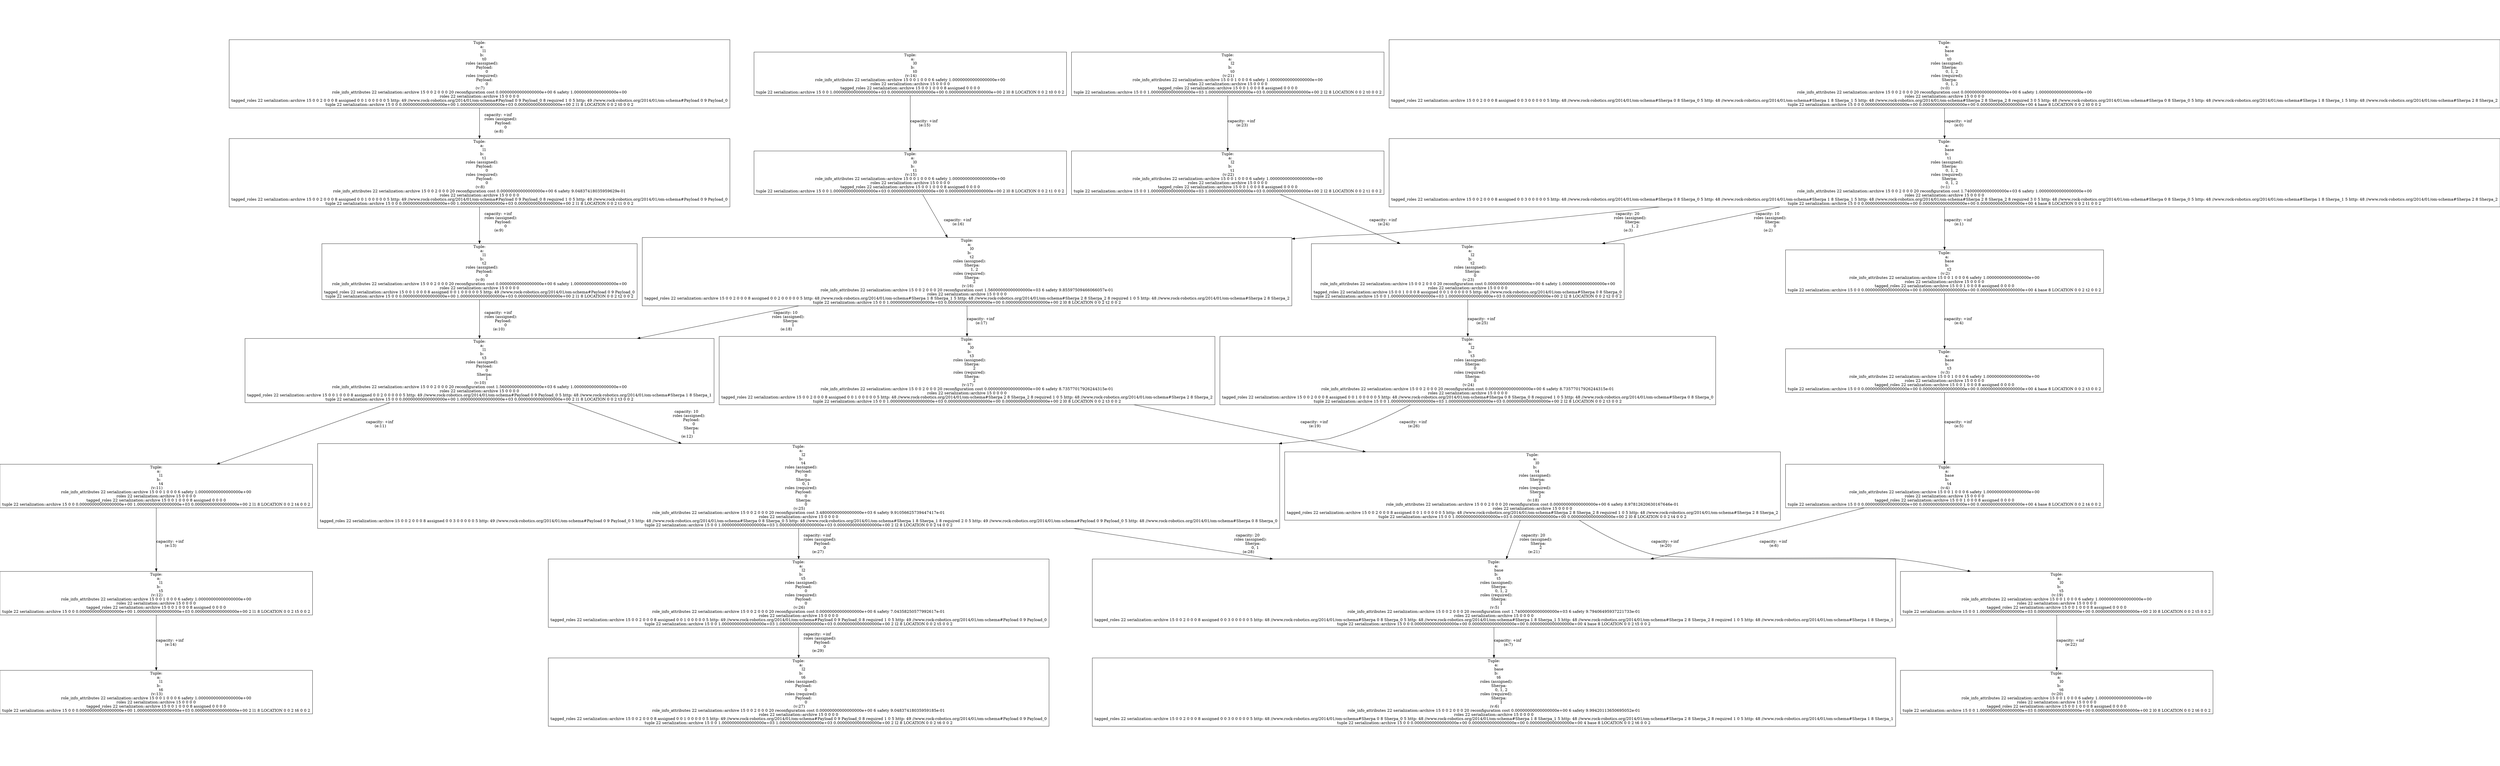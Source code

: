 digraph GraphvizGraph {
	graph [bb="0,0,7004,2492",
		concentrate=false,
		dpi="96,0",
		overlap=false,
		pad="0,2",
		root="Tuple:
    a:
        l2
    b:
        t6
    roles (assigned):
        Payload:
            0
    roles (required):
        Payload:
            \
0
 (v:27)
role_info_attributes 22 serialization::archive 15 0 0 2 0 0 0 20 reconfiguration cost 0.00000000000000000e+00 6 safety \
9.04837418035959185e-01
roles 22 serialization::archive 15 0 0 0 0
tagged_roles 22 serialization::archive 15 0 0 2 0 0 0 8 assigned \
0 0 1 0 0 0 0 0 5 http: 49 //www.rock-robotics.org/2014/01/om-schema#Payload 0 9 Payload_0 8 required 1 0 5 http: 49 //www.rock-robotics.org/\
2014/01/om-schema#Payload 0 9 Payload_0
tuple 22 serialization::archive 15 0 0 1.00000000000000000e+03 1.00000000000000000e+03 0.00000000000000000e+\
00 2 l2 8 LOCATION 0 0 2 t6 0 0 2",
		splines=true
	];
	node [fixedsize=false,
		label="\N",
		pin=false,
		pos="0,0",
		shape=box,
		width=0
	];
	edge [label=o];
	"Tuple:
    a:
        l2
    b:
        t6
    roles (assigned):
        Payload:
            0
    roles (required):
        Payload:
            \
0
 (v:27)
role_info_attributes 22 serialization::archive 15 0 0 2 0 0 0 20 reconfiguration cost 0.00000000000000000e+00 6 safety \
9.04837418035959185e-01
roles 22 serialization::archive 15 0 0 0 0
tagged_roles 22 serialization::archive 15 0 0 2 0 0 0 8 assigned \
0 0 1 0 0 0 0 0 5 http: 49 //www.rock-robotics.org/2014/01/om-schema#Payload 0 9 Payload_0 8 required 1 0 5 http: 49 //www.rock-robotics.org/\
2014/01/om-schema#Payload 0 9 Payload_0
tuple 22 serialization::archive 15 0 0 1.00000000000000000e+03 1.00000000000000000e+03 0.00000000000000000e+\
00 2 l2 8 LOCATION 0 0 2 t6 0 0 2"	 [height=3.4444,
		pos="2239,124",
		width=19.569];
	"Tuple:
    a:
        l2
    b:
        t5
    roles (assigned):
        Payload:
            0
    roles (required):
        Payload:
            \
0
 (v:26)
role_info_attributes 22 serialization::archive 15 0 0 2 0 0 0 20 reconfiguration cost 0.00000000000000000e+00 6 safety \
7.04358250577992617e-01
roles 22 serialization::archive 15 0 0 0 0
tagged_roles 22 serialization::archive 15 0 0 2 0 0 0 8 assigned \
0 0 1 0 0 0 0 0 5 http: 49 //www.rock-robotics.org/2014/01/om-schema#Payload 0 9 Payload_0 8 required 1 0 5 http: 49 //www.rock-robotics.org/\
2014/01/om-schema#Payload 0 9 Payload_0
tuple 22 serialization::archive 15 0 0 1.00000000000000000e+03 1.00000000000000000e+03 0.00000000000000000e+\
00 2 l2 8 LOCATION 0 0 2 t5 0 0 2"	 [height=3.4444,
		pos="2239,483",
		width=19.569];
	"Tuple:
    a:
        l2
    b:
        t5
    roles (assigned):
        Payload:
            0
    roles (required):
        Payload:
            \
0
 (v:26)
role_info_attributes 22 serialization::archive 15 0 0 2 0 0 0 20 reconfiguration cost 0.00000000000000000e+00 6 safety \
7.04358250577992617e-01
roles 22 serialization::archive 15 0 0 0 0
tagged_roles 22 serialization::archive 15 0 0 2 0 0 0 8 assigned \
0 0 1 0 0 0 0 0 5 http: 49 //www.rock-robotics.org/2014/01/om-schema#Payload 0 9 Payload_0 8 required 1 0 5 http: 49 //www.rock-robotics.org/\
2014/01/om-schema#Payload 0 9 Payload_0
tuple 22 serialization::archive 15 0 0 1.00000000000000000e+03 1.00000000000000000e+03 0.00000000000000000e+\
00 2 l2 8 LOCATION 0 0 2 t5 0 0 2" -> "Tuple:
    a:
        l2
    b:
        t6
    roles (assigned):
        Payload:
            0
    roles (required):
        Payload:
            \
0
 (v:27)
role_info_attributes 22 serialization::archive 15 0 0 2 0 0 0 20 reconfiguration cost 0.00000000000000000e+00 6 safety \
9.04837418035959185e-01
roles 22 serialization::archive 15 0 0 0 0
tagged_roles 22 serialization::archive 15 0 0 2 0 0 0 8 assigned \
0 0 1 0 0 0 0 0 5 http: 49 //www.rock-robotics.org/2014/01/om-schema#Payload 0 9 Payload_0 8 required 1 0 5 http: 49 //www.rock-robotics.org/\
2014/01/om-schema#Payload 0 9 Payload_0
tuple 22 serialization::archive 15 0 0 1.00000000000000000e+03 1.00000000000000000e+03 0.00000000000000000e+\
00 2 l2 8 LOCATION 0 0 2 t6 0 0 2" [key="capacity: +inf
    roles (assigned):
        Payload:
            0
 (e:29)",
	label="capacity: +inf
    roles (assigned):
        Payload:
            0
 (e:29)",
	lp="2291.5,303.5",
	pos="e,2239,248.06 2239,358.95 2239,326.44 2239,291.24 2239,258.23"];
"Tuple:
    a:
        l2
    b:
        t4
    roles (assigned):
        Payload:
            0
        Sherpa:
            0, 1
    \
roles (required):
        Payload:
            0
        Sherpa:
            0
 (v:25)
role_info_attributes 22 serialization::archive \
15 0 0 2 0 0 0 20 reconfiguration cost 3.48000000000000000e+03 6 safety 9.91056625739447417e-01
roles 22 serialization::archive \
15 0 0 0 0
tagged_roles 22 serialization::archive 15 0 0 2 0 0 0 8 assigned 0 0 3 0 0 0 0 0 5 http: 49 //www.rock-robotics.org/2014/\
01/om-schema#Payload 0 9 Payload_0 5 http: 48 //www.rock-robotics.org/2014/01/om-schema#Sherpa 0 8 Sherpa_0 5 http: 48 //www.rock-robotics.org/\
2014/01/om-schema#Sherpa 1 8 Sherpa_1 8 required 2 0 5 http: 49 //www.rock-robotics.org/2014/01/om-schema#Payload 0 9 Payload_0 \
5 http: 48 //www.rock-robotics.org/2014/01/om-schema#Sherpa 0 8 Sherpa_0
tuple 22 serialization::archive 15 0 0 1.00000000000000000e+\
03 1.00000000000000000e+03 0.00000000000000000e+00 2 l2 8 LOCATION 0 0 2 t4 0 0 2" [height=4.2778,
	pos="2239,872",
	width=37.472];
"Tuple:
    a:
        l2
    b:
        t4
    roles (assigned):
        Payload:
            0
        Sherpa:
            0, 1
    \
roles (required):
        Payload:
            0
        Sherpa:
            0
 (v:25)
role_info_attributes 22 serialization::archive \
15 0 0 2 0 0 0 20 reconfiguration cost 3.48000000000000000e+03 6 safety 9.91056625739447417e-01
roles 22 serialization::archive \
15 0 0 0 0
tagged_roles 22 serialization::archive 15 0 0 2 0 0 0 8 assigned 0 0 3 0 0 0 0 0 5 http: 49 //www.rock-robotics.org/2014/\
01/om-schema#Payload 0 9 Payload_0 5 http: 48 //www.rock-robotics.org/2014/01/om-schema#Sherpa 0 8 Sherpa_0 5 http: 48 //www.rock-robotics.org/\
2014/01/om-schema#Sherpa 1 8 Sherpa_1 8 required 2 0 5 http: 49 //www.rock-robotics.org/2014/01/om-schema#Payload 0 9 Payload_0 \
5 http: 48 //www.rock-robotics.org/2014/01/om-schema#Sherpa 0 8 Sherpa_0
tuple 22 serialization::archive 15 0 0 1.00000000000000000e+\
03 1.00000000000000000e+03 0.00000000000000000e+00 2 l2 8 LOCATION 0 0 2 t4 0 0 2" -> "Tuple:
    a:
        l2
    b:
        t5
    roles (assigned):
        Payload:
            0
    roles (required):
        Payload:
            \
0
 (v:26)
role_info_attributes 22 serialization::archive 15 0 0 2 0 0 0 20 reconfiguration cost 0.00000000000000000e+00 6 safety \
7.04358250577992617e-01
roles 22 serialization::archive 15 0 0 0 0
tagged_roles 22 serialization::archive 15 0 0 2 0 0 0 8 assigned \
0 0 1 0 0 0 0 0 5 http: 49 //www.rock-robotics.org/2014/01/om-schema#Payload 0 9 Payload_0 8 required 1 0 5 http: 49 //www.rock-robotics.org/\
2014/01/om-schema#Payload 0 9 Payload_0
tuple 22 serialization::archive 15 0 0 1.00000000000000000e+03 1.00000000000000000e+03 0.00000000000000000e+\
00 2 l2 8 LOCATION 0 0 2 t5 0 0 2" [key="capacity: +inf
    roles (assigned):
        Payload:
            0
 (e:27)",
label="capacity: +inf
    roles (assigned):
        Payload:
            0
 (e:27)",
lp="2291.5,662.5",
pos="e,2239,607.03 2239,717.98 2239,684.61 2239,649.57 2239,617.04"];
"Tuple:
    a:
        base
    b:
        t5
    roles (assigned):
        Sherpa:
            0, 1, 2
    roles (required):
        \
Sherpa:
            1
 (v:5)
role_info_attributes 22 serialization::archive 15 0 0 2 0 0 0 20 reconfiguration cost 1.74000000000000000e+\
03 6 safety 9.79406495937221733e-01
roles 22 serialization::archive 15 0 0 0 0
tagged_roles 22 serialization::archive 15 0 0 2 0 \
0 0 8 assigned 0 0 3 0 0 0 0 0 5 http: 48 //www.rock-robotics.org/2014/01/om-schema#Sherpa 0 8 Sherpa_0 5 http: 48 //www.rock-robotics.org/\
2014/01/om-schema#Sherpa 1 8 Sherpa_1 5 http: 48 //www.rock-robotics.org/2014/01/om-schema#Sherpa 2 8 Sherpa_2 8 required 1 0 5 \
http: 48 //www.rock-robotics.org/2014/01/om-schema#Sherpa 1 8 Sherpa_1
tuple 22 serialization::archive 15 0 0 0.00000000000000000e+\
00 0.00000000000000000e+00 0.00000000000000000e+00 4 base 8 LOCATION 0 0 2 t5 0 0 2" [height=3.4444,
pos="4191,483",
width=31.167];
"Tuple:
    a:
        l2
    b:
        t4
    roles (assigned):
        Payload:
            0
        Sherpa:
            0, 1
    \
roles (required):
        Payload:
            0
        Sherpa:
            0
 (v:25)
role_info_attributes 22 serialization::archive \
15 0 0 2 0 0 0 20 reconfiguration cost 3.48000000000000000e+03 6 safety 9.91056625739447417e-01
roles 22 serialization::archive \
15 0 0 0 0
tagged_roles 22 serialization::archive 15 0 0 2 0 0 0 8 assigned 0 0 3 0 0 0 0 0 5 http: 49 //www.rock-robotics.org/2014/\
01/om-schema#Payload 0 9 Payload_0 5 http: 48 //www.rock-robotics.org/2014/01/om-schema#Sherpa 0 8 Sherpa_0 5 http: 48 //www.rock-robotics.org/\
2014/01/om-schema#Sherpa 1 8 Sherpa_1 8 required 2 0 5 http: 49 //www.rock-robotics.org/2014/01/om-schema#Payload 0 9 Payload_0 \
5 http: 48 //www.rock-robotics.org/2014/01/om-schema#Sherpa 0 8 Sherpa_0
tuple 22 serialization::archive 15 0 0 1.00000000000000000e+\
03 1.00000000000000000e+03 0.00000000000000000e+00 2 l2 8 LOCATION 0 0 2 t4 0 0 2" -> "Tuple:
    a:
        base
    b:
        t5
    roles (assigned):
        Sherpa:
            0, 1, 2
    roles (required):
        \
Sherpa:
            1
 (v:5)
role_info_attributes 22 serialization::archive 15 0 0 2 0 0 0 20 reconfiguration cost 1.74000000000000000e+\
03 6 safety 9.79406495937221733e-01
roles 22 serialization::archive 15 0 0 0 0
tagged_roles 22 serialization::archive 15 0 0 2 0 \
0 0 8 assigned 0 0 3 0 0 0 0 0 5 http: 48 //www.rock-robotics.org/2014/01/om-schema#Sherpa 0 8 Sherpa_0 5 http: 48 //www.rock-robotics.org/\
2014/01/om-schema#Sherpa 1 8 Sherpa_1 5 http: 48 //www.rock-robotics.org/2014/01/om-schema#Sherpa 2 8 Sherpa_2 8 required 1 0 5 \
http: 48 //www.rock-robotics.org/2014/01/om-schema#Sherpa 1 8 Sherpa_1
tuple 22 serialization::archive 15 0 0 0.00000000000000000e+\
00 0.00000000000000000e+00 0.00000000000000000e+00 4 base 8 LOCATION 0 0 2 t5 0 0 2" [key="capacity: 20
    roles (assigned):
        Sherpa:
            0, 1
 (e:28)",
label="capacity: 20
    roles (assigned):
        Sherpa:
            0, 1
 (e:28)",
lp="3500.5,662.5",
pos="e,3568.6,607.03 3011.9,717.98 3193.2,681.84 3384.4,643.74 3558.8,609"];
"Tuple:
    a:
        l2
    b:
        t3
    roles (assigned):
        Sherpa:
            0
    roles (required):
        Sherpa:
            \
0
 (v:24)
role_info_attributes 22 serialization::archive 15 0 0 2 0 0 0 20 reconfiguration cost 0.00000000000000000e+00 6 safety \
8.73577017926244315e-01
roles 22 serialization::archive 15 0 0 0 0
tagged_roles 22 serialization::archive 15 0 0 2 0 0 0 8 assigned \
0 0 1 0 0 0 0 0 5 http: 48 //www.rock-robotics.org/2014/01/om-schema#Sherpa 0 8 Sherpa_0 8 required 1 0 5 http: 48 //www.rock-robotics.org/\
2014/01/om-schema#Sherpa 0 8 Sherpa_0
tuple 22 serialization::archive 15 0 0 1.00000000000000000e+03 1.00000000000000000e+03 0.00000000000000000e+\
00 2 l2 8 LOCATION 0 0 2 t3 0 0 2" [height=3.4444,
pos="4116,1291",
width=19.236];
"Tuple:
    a:
        l2
    b:
        t3
    roles (assigned):
        Sherpa:
            0
    roles (required):
        Sherpa:
            \
0
 (v:24)
role_info_attributes 22 serialization::archive 15 0 0 2 0 0 0 20 reconfiguration cost 0.00000000000000000e+00 6 safety \
8.73577017926244315e-01
roles 22 serialization::archive 15 0 0 0 0
tagged_roles 22 serialization::archive 15 0 0 2 0 0 0 8 assigned \
0 0 1 0 0 0 0 0 5 http: 48 //www.rock-robotics.org/2014/01/om-schema#Sherpa 0 8 Sherpa_0 8 required 1 0 5 http: 48 //www.rock-robotics.org/\
2014/01/om-schema#Sherpa 0 8 Sherpa_0
tuple 22 serialization::archive 15 0 0 1.00000000000000000e+03 1.00000000000000000e+03 0.00000000000000000e+\
00 2 l2 8 LOCATION 0 0 2 t3 0 0 2" -> "Tuple:
    a:
        l2
    b:
        t4
    roles (assigned):
        Payload:
            0
        Sherpa:
            0, 1
    \
roles (required):
        Payload:
            0
        Sherpa:
            0
 (v:25)
role_info_attributes 22 serialization::archive \
15 0 0 2 0 0 0 20 reconfiguration cost 3.48000000000000000e+03 6 safety 9.91056625739447417e-01
roles 22 serialization::archive \
15 0 0 0 0
tagged_roles 22 serialization::archive 15 0 0 2 0 0 0 8 assigned 0 0 3 0 0 0 0 0 5 http: 49 //www.rock-robotics.org/2014/\
01/om-schema#Payload 0 9 Payload_0 5 http: 48 //www.rock-robotics.org/2014/01/om-schema#Sherpa 0 8 Sherpa_0 5 http: 48 //www.rock-robotics.org/\
2014/01/om-schema#Sherpa 1 8 Sherpa_1 8 required 2 0 5 http: 49 //www.rock-robotics.org/2014/01/om-schema#Payload 0 9 Payload_0 \
5 http: 48 //www.rock-robotics.org/2014/01/om-schema#Sherpa 0 8 Sherpa_0
tuple 22 serialization::archive 15 0 0 1.00000000000000000e+\
03 1.00000000000000000e+03 0.00000000000000000e+00 2 l2 8 LOCATION 0 0 2 t4 0 0 2" [key="capacity: +inf
 (e:26)",
label="capacity: +inf
 (e:26)",
lp="3941,1096.5",
pos="e,3573.3,1026 3935.2,1166.9 3859.8,1120.9 3769.3,1073 3681,1044 3670.5,1040.5 3635.6,1034.8 3583.3,1027.4"];
"Tuple:
    a:
        l2
    b:
        t2
    roles (assigned):
        Sherpa:
            0
 (v:23)
role_info_attributes 22 serialization::\
archive 15 0 0 2 0 0 0 20 reconfiguration cost 0.00000000000000000e+00 6 safety 1.00000000000000000e+00
roles 22 serialization::\
archive 15 0 0 0 0
tagged_roles 22 serialization::archive 15 0 0 1 0 0 0 8 assigned 0 0 1 0 0 0 0 0 5 http: 48 //www.rock-robotics.org/\
2014/01/om-schema#Sherpa 0 8 Sherpa_0
tuple 22 serialization::archive 15 0 0 1.00000000000000000e+03 1.00000000000000000e+03 0.00000000000000000e+\
00 2 l2 8 LOCATION 0 0 2 t2 0 0 2" [height=2.8194,
pos="4116,1650",
width=12.153];
"Tuple:
    a:
        l2
    b:
        t2
    roles (assigned):
        Sherpa:
            0
 (v:23)
role_info_attributes 22 serialization::\
archive 15 0 0 2 0 0 0 20 reconfiguration cost 0.00000000000000000e+00 6 safety 1.00000000000000000e+00
roles 22 serialization::\
archive 15 0 0 0 0
tagged_roles 22 serialization::archive 15 0 0 1 0 0 0 8 assigned 0 0 1 0 0 0 0 0 5 http: 48 //www.rock-robotics.org/\
2014/01/om-schema#Sherpa 0 8 Sherpa_0
tuple 22 serialization::archive 15 0 0 1.00000000000000000e+03 1.00000000000000000e+03 0.00000000000000000e+\
00 2 l2 8 LOCATION 0 0 2 t2 0 0 2" -> "Tuple:
    a:
        l2
    b:
        t3
    roles (assigned):
        Sherpa:
            0
    roles (required):
        Sherpa:
            \
0
 (v:24)
role_info_attributes 22 serialization::archive 15 0 0 2 0 0 0 20 reconfiguration cost 0.00000000000000000e+00 6 safety \
8.73577017926244315e-01
roles 22 serialization::archive 15 0 0 0 0
tagged_roles 22 serialization::archive 15 0 0 2 0 0 0 8 assigned \
0 0 1 0 0 0 0 0 5 http: 48 //www.rock-robotics.org/2014/01/om-schema#Sherpa 0 8 Sherpa_0 8 required 1 0 5 http: 48 //www.rock-robotics.org/\
2014/01/om-schema#Sherpa 0 8 Sherpa_0
tuple 22 serialization::archive 15 0 0 1.00000000000000000e+03 1.00000000000000000e+03 0.00000000000000000e+\
00 2 l2 8 LOCATION 0 0 2 t3 0 0 2" [key="capacity: +inf
 (e:25)",
label="capacity: +inf
 (e:25)",
lp="4154,1470.5",
pos="e,4116,1415.2 4116,1548.1 4116,1510 4116,1466.1 4116,1425.4"];
"Tuple:
    a:
        l2
    b:
        t1
 (v:22)
role_info_attributes 22 serialization::archive 15 0 0 1 0 0 0 6 safety 1.00000000000000000e+\
00
roles 22 serialization::archive 15 0 0 0 0
tagged_roles 22 serialization::archive 15 0 0 1 0 0 0 8 assigned 0 0 0 0
tuple 22 \
serialization::archive 15 0 0 1.00000000000000000e+03 1.00000000000000000e+03 0.00000000000000000e+00 2 l2 8 LOCATION 0 0 2 t1 0 \
0 2" [height=2.1944,
pos="3446,2009",
width=12.111];
"Tuple:
    a:
        l2
    b:
        t1
 (v:22)
role_info_attributes 22 serialization::archive 15 0 0 1 0 0 0 6 safety 1.00000000000000000e+\
00
roles 22 serialization::archive 15 0 0 0 0
tagged_roles 22 serialization::archive 15 0 0 1 0 0 0 8 assigned 0 0 0 0
tuple 22 \
serialization::archive 15 0 0 1.00000000000000000e+03 1.00000000000000000e+03 0.00000000000000000e+00 2 l2 8 LOCATION 0 0 2 t1 0 \
0 2" -> "Tuple:
    a:
        l2
    b:
        t2
    roles (assigned):
        Sherpa:
            0
 (v:23)
role_info_attributes 22 serialization::\
archive 15 0 0 2 0 0 0 20 reconfiguration cost 0.00000000000000000e+00 6 safety 1.00000000000000000e+00
roles 22 serialization::\
archive 15 0 0 0 0
tagged_roles 22 serialization::archive 15 0 0 1 0 0 0 8 assigned 0 0 1 0 0 0 0 0 5 http: 48 //www.rock-robotics.org/\
2014/01/om-schema#Sherpa 0 8 Sherpa_0
tuple 22 serialization::archive 15 0 0 1.00000000000000000e+03 1.00000000000000000e+03 0.00000000000000000e+\
00 2 l2 8 LOCATION 0 0 2 t2 0 0 2" [key="capacity: +inf
 (e:24)",
label="capacity: +inf
 (e:24)",
lp="3880,1829.5",
pos="e,3926.5,1751.5 3593.4,1930 3688.6,1879 3813.6,1812 3917.5,1756.4"];
"Tuple:
    a:
        l2
    b:
        t0
 (v:21)
role_info_attributes 22 serialization::archive 15 0 0 1 0 0 0 6 safety 1.00000000000000000e+\
00
roles 22 serialization::archive 15 0 0 0 0
tagged_roles 22 serialization::archive 15 0 0 1 0 0 0 8 assigned 0 0 0 0
tuple 22 \
serialization::archive 15 0 0 1.00000000000000000e+03 1.00000000000000000e+03 0.00000000000000000e+00 2 l2 8 LOCATION 0 0 2 t0 0 \
0 2" [height=2.1944,
pos="3446,2368",
width=12.111];
"Tuple:
    a:
        l2
    b:
        t0
 (v:21)
role_info_attributes 22 serialization::archive 15 0 0 1 0 0 0 6 safety 1.00000000000000000e+\
00
roles 22 serialization::archive 15 0 0 0 0
tagged_roles 22 serialization::archive 15 0 0 1 0 0 0 8 assigned 0 0 0 0
tuple 22 \
serialization::archive 15 0 0 1.00000000000000000e+03 1.00000000000000000e+03 0.00000000000000000e+00 2 l2 8 LOCATION 0 0 2 t0 0 \
0 2" -> "Tuple:
    a:
        l2
    b:
        t1
 (v:22)
role_info_attributes 22 serialization::archive 15 0 0 1 0 0 0 6 safety 1.00000000000000000e+\
00
roles 22 serialization::archive 15 0 0 0 0
tagged_roles 22 serialization::archive 15 0 0 1 0 0 0 8 assigned 0 0 0 0
tuple 22 \
serialization::archive 15 0 0 1.00000000000000000e+03 1.00000000000000000e+03 0.00000000000000000e+00 2 l2 8 LOCATION 0 0 2 t1 0 \
0 2" [key="capacity: +inf
 (e:23)",
label="capacity: +inf
 (e:23)",
lp="3484,2188.5",
pos="e,3446,2088 3446,2288.8 3446,2232.5 3446,2156.8 3446,2098.4"];
"Tuple:
    a:
        l0
    b:
        t6
 (v:20)
role_info_attributes 22 serialization::archive 15 0 0 1 0 0 0 6 safety 1.00000000000000000e+\
00
roles 22 serialization::archive 15 0 0 0 0
tagged_roles 22 serialization::archive 15 0 0 1 0 0 0 8 assigned 0 0 0 0
tuple 22 \
serialization::archive 15 0 0 1.00000000000000000e+03 0.00000000000000000e+00 0.00000000000000000e+00 2 l0 8 LOCATION 0 0 2 t6 0 \
0 2" [height=2.1944,
pos="5767,124",
width=12.111];
"Tuple:
    a:
        l0
    b:
        t5
 (v:19)
role_info_attributes 22 serialization::archive 15 0 0 1 0 0 0 6 safety 1.00000000000000000e+\
00
roles 22 serialization::archive 15 0 0 0 0
tagged_roles 22 serialization::archive 15 0 0 1 0 0 0 8 assigned 0 0 0 0
tuple 22 \
serialization::archive 15 0 0 1.00000000000000000e+03 0.00000000000000000e+00 0.00000000000000000e+00 2 l0 8 LOCATION 0 0 2 t5 0 \
0 2" [height=2.1944,
pos="5767,483",
width=12.111];
"Tuple:
    a:
        l0
    b:
        t5
 (v:19)
role_info_attributes 22 serialization::archive 15 0 0 1 0 0 0 6 safety 1.00000000000000000e+\
00
roles 22 serialization::archive 15 0 0 0 0
tagged_roles 22 serialization::archive 15 0 0 1 0 0 0 8 assigned 0 0 0 0
tuple 22 \
serialization::archive 15 0 0 1.00000000000000000e+03 0.00000000000000000e+00 0.00000000000000000e+00 2 l0 8 LOCATION 0 0 2 t5 0 \
0 2" -> "Tuple:
    a:
        l0
    b:
        t6
 (v:20)
role_info_attributes 22 serialization::archive 15 0 0 1 0 0 0 6 safety 1.00000000000000000e+\
00
roles 22 serialization::archive 15 0 0 0 0
tagged_roles 22 serialization::archive 15 0 0 1 0 0 0 8 assigned 0 0 0 0
tuple 22 \
serialization::archive 15 0 0 1.00000000000000000e+03 0.00000000000000000e+00 0.00000000000000000e+00 2 l0 8 LOCATION 0 0 2 t6 0 \
0 2" [key="capacity: +inf
 (e:22)",
label="capacity: +inf
 (e:22)",
lp="5805,303.5",
pos="e,5767,203.03 5767,403.77 5767,347.48 5767,271.81 5767,213.36"];
"Tuple:
    a:
        l0
    b:
        t4
    roles (assigned):
        Sherpa:
            2
    roles (required):
        Sherpa:
            \
2
 (v:18)
role_info_attributes 22 serialization::archive 15 0 0 2 0 0 0 20 reconfiguration cost 0.00000000000000000e+00 6 safety \
8.97812620630167646e-01
roles 22 serialization::archive 15 0 0 0 0
tagged_roles 22 serialization::archive 15 0 0 2 0 0 0 8 assigned \
0 0 1 0 0 0 0 0 5 http: 48 //www.rock-robotics.org/2014/01/om-schema#Sherpa 2 8 Sherpa_2 8 required 1 0 5 http: 48 //www.rock-robotics.org/\
2014/01/om-schema#Sherpa 2 8 Sherpa_2
tuple 22 serialization::archive 15 0 0 1.00000000000000000e+03 0.00000000000000000e+00 0.00000000000000000e+\
00 2 l0 8 LOCATION 0 0 2 t4 0 0 2" [height=3.4444,
pos="4299,872",
width=19.236];
"Tuple:
    a:
        l0
    b:
        t4
    roles (assigned):
        Sherpa:
            2
    roles (required):
        Sherpa:
            \
2
 (v:18)
role_info_attributes 22 serialization::archive 15 0 0 2 0 0 0 20 reconfiguration cost 0.00000000000000000e+00 6 safety \
8.97812620630167646e-01
roles 22 serialization::archive 15 0 0 0 0
tagged_roles 22 serialization::archive 15 0 0 2 0 0 0 8 assigned \
0 0 1 0 0 0 0 0 5 http: 48 //www.rock-robotics.org/2014/01/om-schema#Sherpa 2 8 Sherpa_2 8 required 1 0 5 http: 48 //www.rock-robotics.org/\
2014/01/om-schema#Sherpa 2 8 Sherpa_2
tuple 22 serialization::archive 15 0 0 1.00000000000000000e+03 0.00000000000000000e+00 0.00000000000000000e+\
00 2 l0 8 LOCATION 0 0 2 t4 0 0 2" -> "Tuple:
    a:
        l0
    b:
        t5
 (v:19)
role_info_attributes 22 serialization::archive 15 0 0 1 0 0 0 6 safety 1.00000000000000000e+\
00
roles 22 serialization::archive 15 0 0 0 0
tagged_roles 22 serialization::archive 15 0 0 1 0 0 0 8 assigned 0 0 0 0
tuple 22 \
serialization::archive 15 0 0 1.00000000000000000e+03 0.00000000000000000e+00 0.00000000000000000e+00 2 l0 8 LOCATION 0 0 2 t5 0 \
0 2" [key="capacity: +inf
 (e:20)",
label="capacity: +inf
 (e:20)",
lp="4670,662.5",
pos="e,5525.1,562.01 4427.4,747.81 4485.1,700.05 4557.1,650.82 4632,625 4704.5,599.99 5246.2,618.38 5322,607 5385.4,597.48 5452.7,581.81 \
5515.1,564.76"];
"Tuple:
    a:
        l0
    b:
        t4
    roles (assigned):
        Sherpa:
            2
    roles (required):
        Sherpa:
            \
2
 (v:18)
role_info_attributes 22 serialization::archive 15 0 0 2 0 0 0 20 reconfiguration cost 0.00000000000000000e+00 6 safety \
8.97812620630167646e-01
roles 22 serialization::archive 15 0 0 0 0
tagged_roles 22 serialization::archive 15 0 0 2 0 0 0 8 assigned \
0 0 1 0 0 0 0 0 5 http: 48 //www.rock-robotics.org/2014/01/om-schema#Sherpa 2 8 Sherpa_2 8 required 1 0 5 http: 48 //www.rock-robotics.org/\
2014/01/om-schema#Sherpa 2 8 Sherpa_2
tuple 22 serialization::archive 15 0 0 1.00000000000000000e+03 0.00000000000000000e+00 0.00000000000000000e+\
00 2 l0 8 LOCATION 0 0 2 t4 0 0 2" -> "Tuple:
    a:
        base
    b:
        t5
    roles (assigned):
        Sherpa:
            0, 1, 2
    roles (required):
        \
Sherpa:
            1
 (v:5)
role_info_attributes 22 serialization::archive 15 0 0 2 0 0 0 20 reconfiguration cost 1.74000000000000000e+\
03 6 safety 9.79406495937221733e-01
roles 22 serialization::archive 15 0 0 0 0
tagged_roles 22 serialization::archive 15 0 0 2 0 \
0 0 8 assigned 0 0 3 0 0 0 0 0 5 http: 48 //www.rock-robotics.org/2014/01/om-schema#Sherpa 0 8 Sherpa_0 5 http: 48 //www.rock-robotics.org/\
2014/01/om-schema#Sherpa 1 8 Sherpa_1 5 http: 48 //www.rock-robotics.org/2014/01/om-schema#Sherpa 2 8 Sherpa_2 8 required 1 0 5 \
http: 48 //www.rock-robotics.org/2014/01/om-schema#Sherpa 1 8 Sherpa_1
tuple 22 serialization::archive 15 0 0 0.00000000000000000e+\
00 0.00000000000000000e+00 0.00000000000000000e+00 4 base 8 LOCATION 0 0 2 t5 0 0 2" [key="capacity: 20
    roles (assigned):
        Sherpa:
            2
 (e:21)",
label="capacity: 20
    roles (assigned):
        Sherpa:
            2
 (e:21)",
lp="4301.5,662.5",
pos="e,4225.5,607.31 4264.5,747.85 4253,706.18 4240,659.53 4228.2,617.13"];
"Tuple:
    a:
        l0
    b:
        t3
    roles (assigned):
        Sherpa:
            2
    roles (required):
        Sherpa:
            \
2
 (v:17)
role_info_attributes 22 serialization::archive 15 0 0 2 0 0 0 20 reconfiguration cost 0.00000000000000000e+00 6 safety \
8.73577017926244315e-01
roles 22 serialization::archive 15 0 0 0 0
tagged_roles 22 serialization::archive 15 0 0 2 0 0 0 8 assigned \
0 0 1 0 0 0 0 0 5 http: 48 //www.rock-robotics.org/2014/01/om-schema#Sherpa 2 8 Sherpa_2 8 required 1 0 5 http: 48 //www.rock-robotics.org/\
2014/01/om-schema#Sherpa 2 8 Sherpa_2
tuple 22 serialization::archive 15 0 0 1.00000000000000000e+03 0.00000000000000000e+00 0.00000000000000000e+\
00 2 l0 8 LOCATION 0 0 2 t3 0 0 2" [height=3.4444,
pos="2713,1291",
width=19.236];
"Tuple:
    a:
        l0
    b:
        t3
    roles (assigned):
        Sherpa:
            2
    roles (required):
        Sherpa:
            \
2
 (v:17)
role_info_attributes 22 serialization::archive 15 0 0 2 0 0 0 20 reconfiguration cost 0.00000000000000000e+00 6 safety \
8.73577017926244315e-01
roles 22 serialization::archive 15 0 0 0 0
tagged_roles 22 serialization::archive 15 0 0 2 0 0 0 8 assigned \
0 0 1 0 0 0 0 0 5 http: 48 //www.rock-robotics.org/2014/01/om-schema#Sherpa 2 8 Sherpa_2 8 required 1 0 5 http: 48 //www.rock-robotics.org/\
2014/01/om-schema#Sherpa 2 8 Sherpa_2
tuple 22 serialization::archive 15 0 0 1.00000000000000000e+03 0.00000000000000000e+00 0.00000000000000000e+\
00 2 l0 8 LOCATION 0 0 2 t3 0 0 2" -> "Tuple:
    a:
        l0
    b:
        t4
    roles (assigned):
        Sherpa:
            2
    roles (required):
        Sherpa:
            \
2
 (v:18)
role_info_attributes 22 serialization::archive 15 0 0 2 0 0 0 20 reconfiguration cost 0.00000000000000000e+00 6 safety \
8.97812620630167646e-01
roles 22 serialization::archive 15 0 0 0 0
tagged_roles 22 serialization::archive 15 0 0 2 0 0 0 8 assigned \
0 0 1 0 0 0 0 0 5 http: 48 //www.rock-robotics.org/2014/01/om-schema#Sherpa 2 8 Sherpa_2 8 required 1 0 5 http: 48 //www.rock-robotics.org/\
2014/01/om-schema#Sherpa 2 8 Sherpa_2
tuple 22 serialization::archive 15 0 0 1.00000000000000000e+03 0.00000000000000000e+00 0.00000000000000000e+\
00 2 l0 8 LOCATION 0 0 2 t4 0 0 2" [key="capacity: +inf
 (e:19)",
label="capacity: +inf
 (e:19)",
lp="3639,1096.5",
pos="e,3829.4,996.06 3182.4,1167 3383.3,1113.9 3617.6,1052 3819.5,998.67"];
"Tuple:
    a:
        l0
    b:
        t2
    roles (assigned):
        Sherpa:
            1, 2
    roles (required):
        \
Sherpa:
            2
 (v:16)
role_info_attributes 22 serialization::archive 15 0 0 2 0 0 0 20 reconfiguration cost 1.56000000000000000e+\
03 6 safety 9.85597509466066057e-01
roles 22 serialization::archive 15 0 0 0 0
tagged_roles 22 serialization::archive 15 0 0 2 0 \
0 0 8 assigned 0 0 2 0 0 0 0 0 5 http: 48 //www.rock-robotics.org/2014/01/om-schema#Sherpa 1 8 Sherpa_1 5 http: 48 //www.rock-robotics.org/\
2014/01/om-schema#Sherpa 2 8 Sherpa_2 8 required 1 0 5 http: 48 //www.rock-robotics.org/2014/01/om-schema#Sherpa 2 8 Sherpa_2
tuple \
22 serialization::archive 15 0 0 1.00000000000000000e+03 0.00000000000000000e+00 0.00000000000000000e+00 2 l0 8 LOCATION 0 0 2 t2 \
0 0 2" [height=3.4444,
pos="2713,1650",
width=25.194];
"Tuple:
    a:
        l0
    b:
        t2
    roles (assigned):
        Sherpa:
            1, 2
    roles (required):
        \
Sherpa:
            2
 (v:16)
role_info_attributes 22 serialization::archive 15 0 0 2 0 0 0 20 reconfiguration cost 1.56000000000000000e+\
03 6 safety 9.85597509466066057e-01
roles 22 serialization::archive 15 0 0 0 0
tagged_roles 22 serialization::archive 15 0 0 2 0 \
0 0 8 assigned 0 0 2 0 0 0 0 0 5 http: 48 //www.rock-robotics.org/2014/01/om-schema#Sherpa 1 8 Sherpa_1 5 http: 48 //www.rock-robotics.org/\
2014/01/om-schema#Sherpa 2 8 Sherpa_2 8 required 1 0 5 http: 48 //www.rock-robotics.org/2014/01/om-schema#Sherpa 2 8 Sherpa_2
tuple \
22 serialization::archive 15 0 0 1.00000000000000000e+03 0.00000000000000000e+00 0.00000000000000000e+00 2 l0 8 LOCATION 0 0 2 t2 \
0 0 2" -> "Tuple:
    a:
        l0
    b:
        t3
    roles (assigned):
        Sherpa:
            2
    roles (required):
        Sherpa:
            \
2
 (v:17)
role_info_attributes 22 serialization::archive 15 0 0 2 0 0 0 20 reconfiguration cost 0.00000000000000000e+00 6 safety \
8.73577017926244315e-01
roles 22 serialization::archive 15 0 0 0 0
tagged_roles 22 serialization::archive 15 0 0 2 0 0 0 8 assigned \
0 0 1 0 0 0 0 0 5 http: 48 //www.rock-robotics.org/2014/01/om-schema#Sherpa 2 8 Sherpa_2 8 required 1 0 5 http: 48 //www.rock-robotics.org/\
2014/01/om-schema#Sherpa 2 8 Sherpa_2
tuple 22 serialization::archive 15 0 0 1.00000000000000000e+03 0.00000000000000000e+00 0.00000000000000000e+\
00 2 l0 8 LOCATION 0 0 2 t3 0 0 2" [key="capacity: +inf
 (e:17)",
label="capacity: +inf
 (e:17)",
lp="2751,1470.5",
pos="e,2713,1415.1 2713,1525.9 2713,1493.4 2713,1458.2 2713,1425.2"];
"Tuple:
    a:
        l1
    b:
        t3
    roles (assigned):
        Payload:
            0
        Sherpa:
            1
 (\
v:10)
role_info_attributes 22 serialization::archive 15 0 0 2 0 0 0 20 reconfiguration cost 1.56000000000000000e+03 6 safety 1.00000000000000000e+\
00
roles 22 serialization::archive 15 0 0 0 0
tagged_roles 22 serialization::archive 15 0 0 1 0 0 0 8 assigned 0 0 2 0 0 0 0 0 5 \
http: 49 //www.rock-robotics.org/2014/01/om-schema#Payload 0 9 Payload_0 5 http: 48 //www.rock-robotics.org/2014/01/om-schema#Sherpa \
1 8 Sherpa_1
tuple 22 serialization::archive 15 0 0 0.00000000000000000e+00 1.00000000000000000e+03 0.00000000000000000e+00 2 l1 \
8 LOCATION 0 0 2 t3 0 0 2" [height=3.2361,
pos="1344,1291",
width=18.278];
"Tuple:
    a:
        l0
    b:
        t2
    roles (assigned):
        Sherpa:
            1, 2
    roles (required):
        \
Sherpa:
            2
 (v:16)
role_info_attributes 22 serialization::archive 15 0 0 2 0 0 0 20 reconfiguration cost 1.56000000000000000e+\
03 6 safety 9.85597509466066057e-01
roles 22 serialization::archive 15 0 0 0 0
tagged_roles 22 serialization::archive 15 0 0 2 0 \
0 0 8 assigned 0 0 2 0 0 0 0 0 5 http: 48 //www.rock-robotics.org/2014/01/om-schema#Sherpa 1 8 Sherpa_1 5 http: 48 //www.rock-robotics.org/\
2014/01/om-schema#Sherpa 2 8 Sherpa_2 8 required 1 0 5 http: 48 //www.rock-robotics.org/2014/01/om-schema#Sherpa 2 8 Sherpa_2
tuple \
22 serialization::archive 15 0 0 1.00000000000000000e+03 0.00000000000000000e+00 0.00000000000000000e+00 2 l0 8 LOCATION 0 0 2 t2 \
0 0 2" -> "Tuple:
    a:
        l1
    b:
        t3
    roles (assigned):
        Payload:
            0
        Sherpa:
            1
 (\
v:10)
role_info_attributes 22 serialization::archive 15 0 0 2 0 0 0 20 reconfiguration cost 1.56000000000000000e+03 6 safety 1.00000000000000000e+\
00
roles 22 serialization::archive 15 0 0 0 0
tagged_roles 22 serialization::archive 15 0 0 1 0 0 0 8 assigned 0 0 2 0 0 0 0 0 5 \
http: 49 //www.rock-robotics.org/2014/01/om-schema#Payload 0 9 Payload_0 5 http: 48 //www.rock-robotics.org/2014/01/om-schema#Sherpa \
1 8 Sherpa_1
tuple 22 serialization::archive 15 0 0 0.00000000000000000e+00 1.00000000000000000e+03 0.00000000000000000e+00 2 l1 \
8 LOCATION 0 0 2 t3 0 0 2" [key="capacity: 10
    roles (assigned):
        Sherpa:
            1
 (e:18)",
label="capacity: 10
    roles (assigned):
        Sherpa:
            1
 (e:18)",
lp="2204.5,1470.5",
pos="e,1788.3,1407.5 2240,1525.9 2096.8,1488.4 1939.9,1447.3 1798,1410.1"];
"Tuple:
    a:
        l0
    b:
        t1
 (v:15)
role_info_attributes 22 serialization::archive 15 0 0 1 0 0 0 6 safety 1.00000000000000000e+\
00
roles 22 serialization::archive 15 0 0 0 0
tagged_roles 22 serialization::archive 15 0 0 1 0 0 0 8 assigned 0 0 0 0
tuple 22 \
serialization::archive 15 0 0 1.00000000000000000e+03 0.00000000000000000e+00 0.00000000000000000e+00 2 l0 8 LOCATION 0 0 2 t1 0 \
0 2" [height=2.1944,
pos="2556,2009",
width=12.111];
"Tuple:
    a:
        l0
    b:
        t1
 (v:15)
role_info_attributes 22 serialization::archive 15 0 0 1 0 0 0 6 safety 1.00000000000000000e+\
00
roles 22 serialization::archive 15 0 0 0 0
tagged_roles 22 serialization::archive 15 0 0 1 0 0 0 8 assigned 0 0 0 0
tuple 22 \
serialization::archive 15 0 0 1.00000000000000000e+03 0.00000000000000000e+00 0.00000000000000000e+00 2 l0 8 LOCATION 0 0 2 t1 0 \
0 2" -> "Tuple:
    a:
        l0
    b:
        t2
    roles (assigned):
        Sherpa:
            1, 2
    roles (required):
        \
Sherpa:
            2
 (v:16)
role_info_attributes 22 serialization::archive 15 0 0 2 0 0 0 20 reconfiguration cost 1.56000000000000000e+\
03 6 safety 9.85597509466066057e-01
roles 22 serialization::archive 15 0 0 0 0
tagged_roles 22 serialization::archive 15 0 0 2 0 \
0 0 8 assigned 0 0 2 0 0 0 0 0 5 http: 48 //www.rock-robotics.org/2014/01/om-schema#Sherpa 1 8 Sherpa_1 5 http: 48 //www.rock-robotics.org/\
2014/01/om-schema#Sherpa 2 8 Sherpa_2 8 required 1 0 5 http: 48 //www.rock-robotics.org/2014/01/om-schema#Sherpa 2 8 Sherpa_2
tuple \
22 serialization::archive 15 0 0 1.00000000000000000e+03 0.00000000000000000e+00 0.00000000000000000e+00 2 l0 8 LOCATION 0 0 2 t2 \
0 0 2" [key="capacity: +inf
 (e:16)",
label="capacity: +inf
 (e:16)",
lp="2687,1829.5",
pos="e,2658.7,1774.2 2590.6,1929.8 2609.4,1886.9 2633.1,1832.8 2654.6,1783.6"];
"Tuple:
    a:
        l0
    b:
        t0
 (v:14)
role_info_attributes 22 serialization::archive 15 0 0 1 0 0 0 6 safety 1.00000000000000000e+\
00
roles 22 serialization::archive 15 0 0 0 0
tagged_roles 22 serialization::archive 15 0 0 1 0 0 0 8 assigned 0 0 0 0
tuple 22 \
serialization::archive 15 0 0 1.00000000000000000e+03 0.00000000000000000e+00 0.00000000000000000e+00 2 l0 8 LOCATION 0 0 2 t0 0 \
0 2" [height=2.1944,
pos="2556,2368",
width=12.111];
"Tuple:
    a:
        l0
    b:
        t0
 (v:14)
role_info_attributes 22 serialization::archive 15 0 0 1 0 0 0 6 safety 1.00000000000000000e+\
00
roles 22 serialization::archive 15 0 0 0 0
tagged_roles 22 serialization::archive 15 0 0 1 0 0 0 8 assigned 0 0 0 0
tuple 22 \
serialization::archive 15 0 0 1.00000000000000000e+03 0.00000000000000000e+00 0.00000000000000000e+00 2 l0 8 LOCATION 0 0 2 t0 0 \
0 2" -> "Tuple:
    a:
        l0
    b:
        t1
 (v:15)
role_info_attributes 22 serialization::archive 15 0 0 1 0 0 0 6 safety 1.00000000000000000e+\
00
roles 22 serialization::archive 15 0 0 0 0
tagged_roles 22 serialization::archive 15 0 0 1 0 0 0 8 assigned 0 0 0 0
tuple 22 \
serialization::archive 15 0 0 1.00000000000000000e+03 0.00000000000000000e+00 0.00000000000000000e+00 2 l0 8 LOCATION 0 0 2 t1 0 \
0 2" [key="capacity: +inf
 (e:15)",
label="capacity: +inf
 (e:15)",
lp="2594,2188.5",
pos="e,2556,2088 2556,2288.8 2556,2232.5 2556,2156.8 2556,2098.4"];
"Tuple:
    a:
        l1
    b:
        t6
 (v:13)
role_info_attributes 22 serialization::archive 15 0 0 1 0 0 0 6 safety 1.00000000000000000e+\
00
roles 22 serialization::archive 15 0 0 0 0
tagged_roles 22 serialization::archive 15 0 0 1 0 0 0 8 assigned 0 0 0 0
tuple 22 \
serialization::archive 15 0 0 0.00000000000000000e+00 1.00000000000000000e+03 0.00000000000000000e+00 2 l1 8 LOCATION 0 0 2 t6 0 \
0 2" [height=2.1944,
pos="436,124",
width=12.111];
"Tuple:
    a:
        l1
    b:
        t5
 (v:12)
role_info_attributes 22 serialization::archive 15 0 0 1 0 0 0 6 safety 1.00000000000000000e+\
00
roles 22 serialization::archive 15 0 0 0 0
tagged_roles 22 serialization::archive 15 0 0 1 0 0 0 8 assigned 0 0 0 0
tuple 22 \
serialization::archive 15 0 0 0.00000000000000000e+00 1.00000000000000000e+03 0.00000000000000000e+00 2 l1 8 LOCATION 0 0 2 t5 0 \
0 2" [height=2.1944,
pos="436,483",
width=12.111];
"Tuple:
    a:
        l1
    b:
        t5
 (v:12)
role_info_attributes 22 serialization::archive 15 0 0 1 0 0 0 6 safety 1.00000000000000000e+\
00
roles 22 serialization::archive 15 0 0 0 0
tagged_roles 22 serialization::archive 15 0 0 1 0 0 0 8 assigned 0 0 0 0
tuple 22 \
serialization::archive 15 0 0 0.00000000000000000e+00 1.00000000000000000e+03 0.00000000000000000e+00 2 l1 8 LOCATION 0 0 2 t5 0 \
0 2" -> "Tuple:
    a:
        l1
    b:
        t6
 (v:13)
role_info_attributes 22 serialization::archive 15 0 0 1 0 0 0 6 safety 1.00000000000000000e+\
00
roles 22 serialization::archive 15 0 0 0 0
tagged_roles 22 serialization::archive 15 0 0 1 0 0 0 8 assigned 0 0 0 0
tuple 22 \
serialization::archive 15 0 0 0.00000000000000000e+00 1.00000000000000000e+03 0.00000000000000000e+00 2 l1 8 LOCATION 0 0 2 t6 0 \
0 2" [key="capacity: +inf
 (e:14)",
label="capacity: +inf
 (e:14)",
lp="474,303.5",
pos="e,436,203.03 436,403.77 436,347.48 436,271.81 436,213.36"];
"Tuple:
    a:
        l1
    b:
        t4
 (v:11)
role_info_attributes 22 serialization::archive 15 0 0 1 0 0 0 6 safety 1.00000000000000000e+\
00
roles 22 serialization::archive 15 0 0 0 0
tagged_roles 22 serialization::archive 15 0 0 1 0 0 0 8 assigned 0 0 0 0
tuple 22 \
serialization::archive 15 0 0 0.00000000000000000e+00 1.00000000000000000e+03 0.00000000000000000e+00 2 l1 8 LOCATION 0 0 2 t4 0 \
0 2" [height=2.1944,
pos="436,872",
width=12.111];
"Tuple:
    a:
        l1
    b:
        t4
 (v:11)
role_info_attributes 22 serialization::archive 15 0 0 1 0 0 0 6 safety 1.00000000000000000e+\
00
roles 22 serialization::archive 15 0 0 0 0
tagged_roles 22 serialization::archive 15 0 0 1 0 0 0 8 assigned 0 0 0 0
tuple 22 \
serialization::archive 15 0 0 0.00000000000000000e+00 1.00000000000000000e+03 0.00000000000000000e+00 2 l1 8 LOCATION 0 0 2 t4 0 \
0 2" -> "Tuple:
    a:
        l1
    b:
        t5
 (v:12)
role_info_attributes 22 serialization::archive 15 0 0 1 0 0 0 6 safety 1.00000000000000000e+\
00
roles 22 serialization::archive 15 0 0 0 0
tagged_roles 22 serialization::archive 15 0 0 1 0 0 0 8 assigned 0 0 0 0
tuple 22 \
serialization::archive 15 0 0 0.00000000000000000e+00 1.00000000000000000e+03 0.00000000000000000e+00 2 l1 8 LOCATION 0 0 2 t5 0 \
0 2" [key="capacity: +inf
 (e:13)",
label="capacity: +inf
 (e:13)",
lp="474,662.5",
pos="e,436,562.08 436,792.81 436,728.79 436,638.68 436,572.13"];
"Tuple:
    a:
        l1
    b:
        t3
    roles (assigned):
        Payload:
            0
        Sherpa:
            1
 (\
v:10)
role_info_attributes 22 serialization::archive 15 0 0 2 0 0 0 20 reconfiguration cost 1.56000000000000000e+03 6 safety 1.00000000000000000e+\
00
roles 22 serialization::archive 15 0 0 0 0
tagged_roles 22 serialization::archive 15 0 0 1 0 0 0 8 assigned 0 0 2 0 0 0 0 0 5 \
http: 49 //www.rock-robotics.org/2014/01/om-schema#Payload 0 9 Payload_0 5 http: 48 //www.rock-robotics.org/2014/01/om-schema#Sherpa \
1 8 Sherpa_1
tuple 22 serialization::archive 15 0 0 0.00000000000000000e+00 1.00000000000000000e+03 0.00000000000000000e+00 2 l1 \
8 LOCATION 0 0 2 t3 0 0 2" -> "Tuple:
    a:
        l2
    b:
        t4
    roles (assigned):
        Payload:
            0
        Sherpa:
            0, 1
    \
roles (required):
        Payload:
            0
        Sherpa:
            0
 (v:25)
role_info_attributes 22 serialization::archive \
15 0 0 2 0 0 0 20 reconfiguration cost 3.48000000000000000e+03 6 safety 9.91056625739447417e-01
roles 22 serialization::archive \
15 0 0 0 0
tagged_roles 22 serialization::archive 15 0 0 2 0 0 0 8 assigned 0 0 3 0 0 0 0 0 5 http: 49 //www.rock-robotics.org/2014/\
01/om-schema#Payload 0 9 Payload_0 5 http: 48 //www.rock-robotics.org/2014/01/om-schema#Sherpa 0 8 Sherpa_0 5 http: 48 //www.rock-robotics.org/\
2014/01/om-schema#Sherpa 1 8 Sherpa_1 8 required 2 0 5 http: 49 //www.rock-robotics.org/2014/01/om-schema#Payload 0 9 Payload_0 \
5 http: 48 //www.rock-robotics.org/2014/01/om-schema#Sherpa 0 8 Sherpa_0
tuple 22 serialization::archive 15 0 0 1.00000000000000000e+\
03 1.00000000000000000e+03 0.00000000000000000e+00 2 l2 8 LOCATION 0 0 2 t4 0 0 2" [key="capacity: 10
    roles (assigned):
        Payload:
            0
        Sherpa:
            1
 (e:12)",
label="capacity: 10
    roles (assigned):
        Payload:
            0
        Sherpa:
            1
 (e:12)",
lp="1898.5,1096.5",
pos="e,1909.7,1026.2 1593,1174.4 1688.2,1129.9 1798.3,1078.3 1900.4,1030.5"];
"Tuple:
    a:
        l1
    b:
        t3
    roles (assigned):
        Payload:
            0
        Sherpa:
            1
 (\
v:10)
role_info_attributes 22 serialization::archive 15 0 0 2 0 0 0 20 reconfiguration cost 1.56000000000000000e+03 6 safety 1.00000000000000000e+\
00
roles 22 serialization::archive 15 0 0 0 0
tagged_roles 22 serialization::archive 15 0 0 1 0 0 0 8 assigned 0 0 2 0 0 0 0 0 5 \
http: 49 //www.rock-robotics.org/2014/01/om-schema#Payload 0 9 Payload_0 5 http: 48 //www.rock-robotics.org/2014/01/om-schema#Sherpa \
1 8 Sherpa_1
tuple 22 serialization::archive 15 0 0 0.00000000000000000e+00 1.00000000000000000e+03 0.00000000000000000e+00 2 l1 \
8 LOCATION 0 0 2 t3 0 0 2" -> "Tuple:
    a:
        l1
    b:
        t4
 (v:11)
role_info_attributes 22 serialization::archive 15 0 0 1 0 0 0 6 safety 1.00000000000000000e+\
00
roles 22 serialization::archive 15 0 0 0 0
tagged_roles 22 serialization::archive 15 0 0 1 0 0 0 8 assigned 0 0 0 0
tuple 22 \
serialization::archive 15 0 0 0.00000000000000000e+00 1.00000000000000000e+03 0.00000000000000000e+00 2 l1 8 LOCATION 0 0 2 t4 0 \
0 2" [key="capacity: +inf
 (e:11)",
label="capacity: +inf
 (e:11)",
lp="1063,1096.5",
pos="e,607.35,951.07 1091.4,1174.4 940.56,1104.8 752.56,1018.1 616.64,955.36"];
"Tuple:
    a:
        l1
    b:
        t2
    roles (assigned):
        Payload:
            0
 (v:9)
role_info_attributes 22 serialization::\
archive 15 0 0 2 0 0 0 20 reconfiguration cost 0.00000000000000000e+00 6 safety 1.00000000000000000e+00
roles 22 serialization::\
archive 15 0 0 0 0
tagged_roles 22 serialization::archive 15 0 0 1 0 0 0 8 assigned 0 0 1 0 0 0 0 0 5 http: 49 //www.rock-robotics.org/\
2014/01/om-schema#Payload 0 9 Payload_0
tuple 22 serialization::archive 15 0 0 0.00000000000000000e+00 1.00000000000000000e+03 0.00000000000000000e+\
00 2 l1 8 LOCATION 0 0 2 t2 0 0 2" [height=2.8194,
pos="1344,1650",
width=12.319];
"Tuple:
    a:
        l1
    b:
        t2
    roles (assigned):
        Payload:
            0
 (v:9)
role_info_attributes 22 serialization::\
archive 15 0 0 2 0 0 0 20 reconfiguration cost 0.00000000000000000e+00 6 safety 1.00000000000000000e+00
roles 22 serialization::\
archive 15 0 0 0 0
tagged_roles 22 serialization::archive 15 0 0 1 0 0 0 8 assigned 0 0 1 0 0 0 0 0 5 http: 49 //www.rock-robotics.org/\
2014/01/om-schema#Payload 0 9 Payload_0
tuple 22 serialization::archive 15 0 0 0.00000000000000000e+00 1.00000000000000000e+03 0.00000000000000000e+\
00 2 l1 8 LOCATION 0 0 2 t2 0 0 2" -> "Tuple:
    a:
        l1
    b:
        t3
    roles (assigned):
        Payload:
            0
        Sherpa:
            1
 (\
v:10)
role_info_attributes 22 serialization::archive 15 0 0 2 0 0 0 20 reconfiguration cost 1.56000000000000000e+03 6 safety 1.00000000000000000e+\
00
roles 22 serialization::archive 15 0 0 0 0
tagged_roles 22 serialization::archive 15 0 0 1 0 0 0 8 assigned 0 0 2 0 0 0 0 0 5 \
http: 49 //www.rock-robotics.org/2014/01/om-schema#Payload 0 9 Payload_0 5 http: 48 //www.rock-robotics.org/2014/01/om-schema#Sherpa \
1 8 Sherpa_1
tuple 22 serialization::archive 15 0 0 0.00000000000000000e+00 1.00000000000000000e+03 0.00000000000000000e+00 2 l1 \
8 LOCATION 0 0 2 t3 0 0 2" [key="capacity: +inf
    roles (assigned):
        Payload:
            0
 (e:10)",
label="capacity: +inf
    roles (assigned):
        Payload:
            0
 (e:10)",
lp="1396.5,1470.5",
pos="e,1344,1407.7 1344,1548.1 1344,1507.6 1344,1460.6 1344,1417.9"];
"Tuple:
    a:
        l1
    b:
        t1
    roles (assigned):
        Payload:
            0
    roles (required):
        Payload:
            \
0
 (v:8)
role_info_attributes 22 serialization::archive 15 0 0 2 0 0 0 20 reconfiguration cost 0.00000000000000000e+00 6 safety \
9.04837418035959629e-01
roles 22 serialization::archive 15 0 0 0 0
tagged_roles 22 serialization::archive 15 0 0 2 0 0 0 8 assigned \
0 0 1 0 0 0 0 0 5 http: 49 //www.rock-robotics.org/2014/01/om-schema#Payload 0 9 Payload_0 8 required 1 0 5 http: 49 //www.rock-robotics.org/\
2014/01/om-schema#Payload 0 9 Payload_0
tuple 22 serialization::archive 15 0 0 0.00000000000000000e+00 1.00000000000000000e+03 0.00000000000000000e+\
00 2 l1 8 LOCATION 0 0 2 t1 0 0 2" [height=3.4444,
pos="1344,2009",
width=19.569];
"Tuple:
    a:
        l1
    b:
        t1
    roles (assigned):
        Payload:
            0
    roles (required):
        Payload:
            \
0
 (v:8)
role_info_attributes 22 serialization::archive 15 0 0 2 0 0 0 20 reconfiguration cost 0.00000000000000000e+00 6 safety \
9.04837418035959629e-01
roles 22 serialization::archive 15 0 0 0 0
tagged_roles 22 serialization::archive 15 0 0 2 0 0 0 8 assigned \
0 0 1 0 0 0 0 0 5 http: 49 //www.rock-robotics.org/2014/01/om-schema#Payload 0 9 Payload_0 8 required 1 0 5 http: 49 //www.rock-robotics.org/\
2014/01/om-schema#Payload 0 9 Payload_0
tuple 22 serialization::archive 15 0 0 0.00000000000000000e+00 1.00000000000000000e+03 0.00000000000000000e+\
00 2 l1 8 LOCATION 0 0 2 t1 0 0 2" -> "Tuple:
    a:
        l1
    b:
        t2
    roles (assigned):
        Payload:
            0
 (v:9)
role_info_attributes 22 serialization::\
archive 15 0 0 2 0 0 0 20 reconfiguration cost 0.00000000000000000e+00 6 safety 1.00000000000000000e+00
roles 22 serialization::\
archive 15 0 0 0 0
tagged_roles 22 serialization::archive 15 0 0 1 0 0 0 8 assigned 0 0 1 0 0 0 0 0 5 http: 49 //www.rock-robotics.org/\
2014/01/om-schema#Payload 0 9 Payload_0
tuple 22 serialization::archive 15 0 0 0.00000000000000000e+00 1.00000000000000000e+03 0.00000000000000000e+\
00 2 l1 8 LOCATION 0 0 2 t2 0 0 2" [key="capacity: +inf
    roles (assigned):
        Payload:
            0
 (e:9)",
label="capacity: +inf
    roles (assigned):
        Payload:
            0
 (e:9)",
lp="1396.5,1829.5",
pos="e,1344,1751.8 1344,1884.9 1344,1845 1344,1801.1 1344,1762.1"];
"Tuple:
    a:
        l1
    b:
        t0
    roles (assigned):
        Payload:
            0
    roles (required):
        Payload:
            \
0
 (v:7)
role_info_attributes 22 serialization::archive 15 0 0 2 0 0 0 20 reconfiguration cost 0.00000000000000000e+00 6 safety \
1.00000000000000000e+00
roles 22 serialization::archive 15 0 0 0 0
tagged_roles 22 serialization::archive 15 0 0 2 0 0 0 8 assigned \
0 0 1 0 0 0 0 0 5 http: 49 //www.rock-robotics.org/2014/01/om-schema#Payload 0 9 Payload_0 8 required 1 0 5 http: 49 //www.rock-robotics.org/\
2014/01/om-schema#Payload 0 9 Payload_0
tuple 22 serialization::archive 15 0 0 0.00000000000000000e+00 1.00000000000000000e+03 0.00000000000000000e+\
00 2 l1 8 LOCATION 0 0 2 t0 0 0 2" [height=3.4444,
pos="1344,2368",
width=19.569];
"Tuple:
    a:
        l1
    b:
        t0
    roles (assigned):
        Payload:
            0
    roles (required):
        Payload:
            \
0
 (v:7)
role_info_attributes 22 serialization::archive 15 0 0 2 0 0 0 20 reconfiguration cost 0.00000000000000000e+00 6 safety \
1.00000000000000000e+00
roles 22 serialization::archive 15 0 0 0 0
tagged_roles 22 serialization::archive 15 0 0 2 0 0 0 8 assigned \
0 0 1 0 0 0 0 0 5 http: 49 //www.rock-robotics.org/2014/01/om-schema#Payload 0 9 Payload_0 8 required 1 0 5 http: 49 //www.rock-robotics.org/\
2014/01/om-schema#Payload 0 9 Payload_0
tuple 22 serialization::archive 15 0 0 0.00000000000000000e+00 1.00000000000000000e+03 0.00000000000000000e+\
00 2 l1 8 LOCATION 0 0 2 t0 0 0 2" -> "Tuple:
    a:
        l1
    b:
        t1
    roles (assigned):
        Payload:
            0
    roles (required):
        Payload:
            \
0
 (v:8)
role_info_attributes 22 serialization::archive 15 0 0 2 0 0 0 20 reconfiguration cost 0.00000000000000000e+00 6 safety \
9.04837418035959629e-01
roles 22 serialization::archive 15 0 0 0 0
tagged_roles 22 serialization::archive 15 0 0 2 0 0 0 8 assigned \
0 0 1 0 0 0 0 0 5 http: 49 //www.rock-robotics.org/2014/01/om-schema#Payload 0 9 Payload_0 8 required 1 0 5 http: 49 //www.rock-robotics.org/\
2014/01/om-schema#Payload 0 9 Payload_0
tuple 22 serialization::archive 15 0 0 0.00000000000000000e+00 1.00000000000000000e+03 0.00000000000000000e+\
00 2 l1 8 LOCATION 0 0 2 t1 0 0 2" [key="capacity: +inf
    roles (assigned):
        Payload:
            0
 (e:8)",
label="capacity: +inf
    roles (assigned):
        Payload:
            0
 (e:8)",
lp="1396.5,2188.5",
pos="e,1344,2133.1 1344,2243.9 1344,2211.4 1344,2176.2 1344,2143.2"];
"Tuple:
    a:
        base
    b:
        t6
    roles (assigned):
        Sherpa:
            0, 1, 2
    roles (required):
        \
Sherpa:
            1
 (v:6)
role_info_attributes 22 serialization::archive 15 0 0 2 0 0 0 20 reconfiguration cost 0.00000000000000000e+\
00 6 safety 9.99420113650695052e-01
roles 22 serialization::archive 15 0 0 0 0
tagged_roles 22 serialization::archive 15 0 0 2 0 \
0 0 8 assigned 0 0 3 0 0 0 0 0 5 http: 48 //www.rock-robotics.org/2014/01/om-schema#Sherpa 0 8 Sherpa_0 5 http: 48 //www.rock-robotics.org/\
2014/01/om-schema#Sherpa 1 8 Sherpa_1 5 http: 48 //www.rock-robotics.org/2014/01/om-schema#Sherpa 2 8 Sherpa_2 8 required 1 0 5 \
http: 48 //www.rock-robotics.org/2014/01/om-schema#Sherpa 1 8 Sherpa_1
tuple 22 serialization::archive 15 0 0 0.00000000000000000e+\
00 0.00000000000000000e+00 0.00000000000000000e+00 4 base 8 LOCATION 0 0 2 t6 0 0 2" [height=3.4444,
pos="4191,124",
width=31.167];
"Tuple:
    a:
        base
    b:
        t5
    roles (assigned):
        Sherpa:
            0, 1, 2
    roles (required):
        \
Sherpa:
            1
 (v:5)
role_info_attributes 22 serialization::archive 15 0 0 2 0 0 0 20 reconfiguration cost 1.74000000000000000e+\
03 6 safety 9.79406495937221733e-01
roles 22 serialization::archive 15 0 0 0 0
tagged_roles 22 serialization::archive 15 0 0 2 0 \
0 0 8 assigned 0 0 3 0 0 0 0 0 5 http: 48 //www.rock-robotics.org/2014/01/om-schema#Sherpa 0 8 Sherpa_0 5 http: 48 //www.rock-robotics.org/\
2014/01/om-schema#Sherpa 1 8 Sherpa_1 5 http: 48 //www.rock-robotics.org/2014/01/om-schema#Sherpa 2 8 Sherpa_2 8 required 1 0 5 \
http: 48 //www.rock-robotics.org/2014/01/om-schema#Sherpa 1 8 Sherpa_1
tuple 22 serialization::archive 15 0 0 0.00000000000000000e+\
00 0.00000000000000000e+00 0.00000000000000000e+00 4 base 8 LOCATION 0 0 2 t5 0 0 2" -> "Tuple:
    a:
        base
    b:
        t6
    roles (assigned):
        Sherpa:
            0, 1, 2
    roles (required):
        \
Sherpa:
            1
 (v:6)
role_info_attributes 22 serialization::archive 15 0 0 2 0 0 0 20 reconfiguration cost 0.00000000000000000e+\
00 6 safety 9.99420113650695052e-01
roles 22 serialization::archive 15 0 0 0 0
tagged_roles 22 serialization::archive 15 0 0 2 0 \
0 0 8 assigned 0 0 3 0 0 0 0 0 5 http: 48 //www.rock-robotics.org/2014/01/om-schema#Sherpa 0 8 Sherpa_0 5 http: 48 //www.rock-robotics.org/\
2014/01/om-schema#Sherpa 1 8 Sherpa_1 5 http: 48 //www.rock-robotics.org/2014/01/om-schema#Sherpa 2 8 Sherpa_2 8 required 1 0 5 \
http: 48 //www.rock-robotics.org/2014/01/om-schema#Sherpa 1 8 Sherpa_1
tuple 22 serialization::archive 15 0 0 0.00000000000000000e+\
00 0.00000000000000000e+00 0.00000000000000000e+00 4 base 8 LOCATION 0 0 2 t6 0 0 2" [key="capacity: +inf
 (e:7)",
label="capacity: +inf
 (e:7)",
lp="4229,303.5",
pos="e,4191,248.06 4191,358.95 4191,326.44 4191,291.24 4191,258.23"];
"Tuple:
    a:
        base
    b:
        t4
 (v:4)
role_info_attributes 22 serialization::archive 15 0 0 1 0 0 0 6 safety 1.00000000000000000e+\
00
roles 22 serialization::archive 15 0 0 0 0
tagged_roles 22 serialization::archive 15 0 0 1 0 0 0 8 assigned 0 0 0 0
tuple 22 \
serialization::archive 15 0 0 0.00000000000000000e+00 0.00000000000000000e+00 0.00000000000000000e+00 4 base 8 LOCATION 0 0 2 t4 \
0 0 2" [height=2.1944,
pos="5452,872",
width=12.292];
"Tuple:
    a:
        base
    b:
        t4
 (v:4)
role_info_attributes 22 serialization::archive 15 0 0 1 0 0 0 6 safety 1.00000000000000000e+\
00
roles 22 serialization::archive 15 0 0 0 0
tagged_roles 22 serialization::archive 15 0 0 1 0 0 0 8 assigned 0 0 0 0
tuple 22 \
serialization::archive 15 0 0 0.00000000000000000e+00 0.00000000000000000e+00 0.00000000000000000e+00 4 base 8 LOCATION 0 0 2 t4 \
0 0 2" -> "Tuple:
    a:
        base
    b:
        t5
    roles (assigned):
        Sherpa:
            0, 1, 2
    roles (required):
        \
Sherpa:
            1
 (v:5)
role_info_attributes 22 serialization::archive 15 0 0 2 0 0 0 20 reconfiguration cost 1.74000000000000000e+\
03 6 safety 9.79406495937221733e-01
roles 22 serialization::archive 15 0 0 0 0
tagged_roles 22 serialization::archive 15 0 0 2 0 \
0 0 8 assigned 0 0 3 0 0 0 0 0 5 http: 48 //www.rock-robotics.org/2014/01/om-schema#Sherpa 0 8 Sherpa_0 5 http: 48 //www.rock-robotics.org/\
2014/01/om-schema#Sherpa 1 8 Sherpa_1 5 http: 48 //www.rock-robotics.org/2014/01/om-schema#Sherpa 2 8 Sherpa_2 8 required 1 0 5 \
http: 48 //www.rock-robotics.org/2014/01/om-schema#Sherpa 1 8 Sherpa_1
tuple 22 serialization::archive 15 0 0 0.00000000000000000e+\
00 0.00000000000000000e+00 0.00000000000000000e+00 4 base 8 LOCATION 0 0 2 t5 0 0 2" [key="capacity: +inf
 (e:6)",
label="capacity: +inf
 (e:6)",
lp="4973,662.5",
pos="e,4631.6,607.04 5226.5,792.91 5154.4,768.22 5074,741.35 5000,718 4884.3,681.49 4758.5,643.96 4641.5,609.91"];
"Tuple:
    a:
        base
    b:
        t3
 (v:3)
role_info_attributes 22 serialization::archive 15 0 0 1 0 0 0 6 safety 1.00000000000000000e+\
00
roles 22 serialization::archive 15 0 0 0 0
tagged_roles 22 serialization::archive 15 0 0 1 0 0 0 8 assigned 0 0 0 0
tuple 22 \
serialization::archive 15 0 0 0.00000000000000000e+00 0.00000000000000000e+00 0.00000000000000000e+00 4 base 8 LOCATION 0 0 2 t3 \
0 0 2" [height=2.1944,
pos="5452,1291",
width=12.292];
"Tuple:
    a:
        base
    b:
        t3
 (v:3)
role_info_attributes 22 serialization::archive 15 0 0 1 0 0 0 6 safety 1.00000000000000000e+\
00
roles 22 serialization::archive 15 0 0 0 0
tagged_roles 22 serialization::archive 15 0 0 1 0 0 0 8 assigned 0 0 0 0
tuple 22 \
serialization::archive 15 0 0 0.00000000000000000e+00 0.00000000000000000e+00 0.00000000000000000e+00 4 base 8 LOCATION 0 0 2 t3 \
0 0 2" -> "Tuple:
    a:
        base
    b:
        t4
 (v:4)
role_info_attributes 22 serialization::archive 15 0 0 1 0 0 0 6 safety 1.00000000000000000e+\
00
roles 22 serialization::archive 15 0 0 0 0
tagged_roles 22 serialization::archive 15 0 0 1 0 0 0 8 assigned 0 0 0 0
tuple 22 \
serialization::archive 15 0 0 0.00000000000000000e+00 0.00000000000000000e+00 0.00000000000000000e+00 4 base 8 LOCATION 0 0 2 t4 \
0 0 2" [key="capacity: +inf
 (e:5)",
label="capacity: +inf
 (e:5)",
lp="5490,1096.5",
pos="e,5452,951.33 5452,1211.7 5452,1140.4 5452,1035.9 5452,961.61"];
"Tuple:
    a:
        base
    b:
        t2
 (v:2)
role_info_attributes 22 serialization::archive 15 0 0 1 0 0 0 6 safety 1.00000000000000000e+\
00
roles 22 serialization::archive 15 0 0 0 0
tagged_roles 22 serialization::archive 15 0 0 1 0 0 0 8 assigned 0 0 0 0
tuple 22 \
serialization::archive 15 0 0 0.00000000000000000e+00 0.00000000000000000e+00 0.00000000000000000e+00 4 base 8 LOCATION 0 0 2 t2 \
0 0 2" [height=2.1944,
pos="5452,1650",
width=12.292];
"Tuple:
    a:
        base
    b:
        t2
 (v:2)
role_info_attributes 22 serialization::archive 15 0 0 1 0 0 0 6 safety 1.00000000000000000e+\
00
roles 22 serialization::archive 15 0 0 0 0
tagged_roles 22 serialization::archive 15 0 0 1 0 0 0 8 assigned 0 0 0 0
tuple 22 \
serialization::archive 15 0 0 0.00000000000000000e+00 0.00000000000000000e+00 0.00000000000000000e+00 4 base 8 LOCATION 0 0 2 t2 \
0 0 2" -> "Tuple:
    a:
        base
    b:
        t3
 (v:3)
role_info_attributes 22 serialization::archive 15 0 0 1 0 0 0 6 safety 1.00000000000000000e+\
00
roles 22 serialization::archive 15 0 0 0 0
tagged_roles 22 serialization::archive 15 0 0 1 0 0 0 8 assigned 0 0 0 0
tuple 22 \
serialization::archive 15 0 0 0.00000000000000000e+00 0.00000000000000000e+00 0.00000000000000000e+00 4 base 8 LOCATION 0 0 2 t3 \
0 0 2" [key="capacity: +inf
 (e:4)",
label="capacity: +inf
 (e:4)",
lp="5490,1470.5",
pos="e,5452,1370 5452,1570.8 5452,1514.5 5452,1438.8 5452,1380.4"];
"Tuple:
    a:
        base
    b:
        t1
    roles (assigned):
        Sherpa:
            0, 1, 2
    roles (required):
        \
Sherpa:
            0, 1, 2
 (v:1)
role_info_attributes 22 serialization::archive 15 0 0 2 0 0 0 20 reconfiguration cost 1.74000000000000000e+\
03 6 safety 1.00000000000000000e+00
roles 22 serialization::archive 15 0 0 0 0
tagged_roles 22 serialization::archive 15 0 0 2 0 \
0 0 8 assigned 0 0 3 0 0 0 0 0 5 http: 48 //www.rock-robotics.org/2014/01/om-schema#Sherpa 0 8 Sherpa_0 5 http: 48 //www.rock-robotics.org/\
2014/01/om-schema#Sherpa 1 8 Sherpa_1 5 http: 48 //www.rock-robotics.org/2014/01/om-schema#Sherpa 2 8 Sherpa_2 8 required 3 0 5 \
http: 48 //www.rock-robotics.org/2014/01/om-schema#Sherpa 0 8 Sherpa_0 5 http: 48 //www.rock-robotics.org/2014/01/om-schema#Sherpa \
1 8 Sherpa_1 5 http: 48 //www.rock-robotics.org/2014/01/om-schema#Sherpa 2 8 Sherpa_2
tuple 22 serialization::archive 15 0 0 0.00000000000000000e+\
00 0.00000000000000000e+00 0.00000000000000000e+00 4 base 8 LOCATION 0 0 2 t1 0 0 2" [height=3.4444,
pos="5452,2009",
width=43.111];
"Tuple:
    a:
        base
    b:
        t1
    roles (assigned):
        Sherpa:
            0, 1, 2
    roles (required):
        \
Sherpa:
            0, 1, 2
 (v:1)
role_info_attributes 22 serialization::archive 15 0 0 2 0 0 0 20 reconfiguration cost 1.74000000000000000e+\
03 6 safety 1.00000000000000000e+00
roles 22 serialization::archive 15 0 0 0 0
tagged_roles 22 serialization::archive 15 0 0 2 0 \
0 0 8 assigned 0 0 3 0 0 0 0 0 5 http: 48 //www.rock-robotics.org/2014/01/om-schema#Sherpa 0 8 Sherpa_0 5 http: 48 //www.rock-robotics.org/\
2014/01/om-schema#Sherpa 1 8 Sherpa_1 5 http: 48 //www.rock-robotics.org/2014/01/om-schema#Sherpa 2 8 Sherpa_2 8 required 3 0 5 \
http: 48 //www.rock-robotics.org/2014/01/om-schema#Sherpa 0 8 Sherpa_0 5 http: 48 //www.rock-robotics.org/2014/01/om-schema#Sherpa \
1 8 Sherpa_1 5 http: 48 //www.rock-robotics.org/2014/01/om-schema#Sherpa 2 8 Sherpa_2
tuple 22 serialization::archive 15 0 0 0.00000000000000000e+\
00 0.00000000000000000e+00 0.00000000000000000e+00 4 base 8 LOCATION 0 0 2 t1 0 0 2" -> "Tuple:
    a:
        l2
    b:
        t2
    roles (assigned):
        Sherpa:
            0
 (v:23)
role_info_attributes 22 serialization::\
archive 15 0 0 2 0 0 0 20 reconfiguration cost 0.00000000000000000e+00 6 safety 1.00000000000000000e+00
roles 22 serialization::\
archive 15 0 0 0 0
tagged_roles 22 serialization::archive 15 0 0 1 0 0 0 8 assigned 0 0 1 0 0 0 0 0 5 http: 48 //www.rock-robotics.org/\
2014/01/om-schema#Sherpa 0 8 Sherpa_0
tuple 22 serialization::archive 15 0 0 1.00000000000000000e+03 1.00000000000000000e+03 0.00000000000000000e+\
00 2 l2 8 LOCATION 0 0 2 t2 0 0 2" [key="capacity: 10
    roles (assigned):
        Sherpa:
            0
 (e:2)",
label="capacity: 10
    roles (assigned):
        Sherpa:
            0
 (e:2)",
lp="4956.5,1829.5",
pos="e,4493.9,1751.5 4990.4,1884.9 4831.8,1842.3 4656,1795.1 4503.9,1754.2"];
"Tuple:
    a:
        base
    b:
        t1
    roles (assigned):
        Sherpa:
            0, 1, 2
    roles (required):
        \
Sherpa:
            0, 1, 2
 (v:1)
role_info_attributes 22 serialization::archive 15 0 0 2 0 0 0 20 reconfiguration cost 1.74000000000000000e+\
03 6 safety 1.00000000000000000e+00
roles 22 serialization::archive 15 0 0 0 0
tagged_roles 22 serialization::archive 15 0 0 2 0 \
0 0 8 assigned 0 0 3 0 0 0 0 0 5 http: 48 //www.rock-robotics.org/2014/01/om-schema#Sherpa 0 8 Sherpa_0 5 http: 48 //www.rock-robotics.org/\
2014/01/om-schema#Sherpa 1 8 Sherpa_1 5 http: 48 //www.rock-robotics.org/2014/01/om-schema#Sherpa 2 8 Sherpa_2 8 required 3 0 5 \
http: 48 //www.rock-robotics.org/2014/01/om-schema#Sherpa 0 8 Sherpa_0 5 http: 48 //www.rock-robotics.org/2014/01/om-schema#Sherpa \
1 8 Sherpa_1 5 http: 48 //www.rock-robotics.org/2014/01/om-schema#Sherpa 2 8 Sherpa_2
tuple 22 serialization::archive 15 0 0 0.00000000000000000e+\
00 0.00000000000000000e+00 0.00000000000000000e+00 4 base 8 LOCATION 0 0 2 t1 0 0 2" -> "Tuple:
    a:
        l0
    b:
        t2
    roles (assigned):
        Sherpa:
            1, 2
    roles (required):
        \
Sherpa:
            2
 (v:16)
role_info_attributes 22 serialization::archive 15 0 0 2 0 0 0 20 reconfiguration cost 1.56000000000000000e+\
03 6 safety 9.85597509466066057e-01
roles 22 serialization::archive 15 0 0 0 0
tagged_roles 22 serialization::archive 15 0 0 2 0 \
0 0 8 assigned 0 0 2 0 0 0 0 0 5 http: 48 //www.rock-robotics.org/2014/01/om-schema#Sherpa 1 8 Sherpa_1 5 http: 48 //www.rock-robotics.org/\
2014/01/om-schema#Sherpa 2 8 Sherpa_2 8 required 1 0 5 http: 48 //www.rock-robotics.org/2014/01/om-schema#Sherpa 2 8 Sherpa_2
tuple \
22 serialization::archive 15 0 0 1.00000000000000000e+03 0.00000000000000000e+00 0.00000000000000000e+00 2 l0 8 LOCATION 0 0 2 t2 \
0 0 2" [key="capacity: 20
    roles (assigned):
        Sherpa:
            1, 2
 (e:3)",
label="capacity: 20
    roles (assigned):
        Sherpa:
            1, 2
 (e:3)",
lp="4565.5,1829.5",
pos="e,3620.2,1769 4653.3,1885 4418.1,1851.4 4160.1,1817.3 3922,1792 3809.9,1780.1 3781.2,1785.3 3669,1774 3656.1,1772.7 3643.2,1771.4 \
3630.2,1770"];
"Tuple:
    a:
        base
    b:
        t1
    roles (assigned):
        Sherpa:
            0, 1, 2
    roles (required):
        \
Sherpa:
            0, 1, 2
 (v:1)
role_info_attributes 22 serialization::archive 15 0 0 2 0 0 0 20 reconfiguration cost 1.74000000000000000e+\
03 6 safety 1.00000000000000000e+00
roles 22 serialization::archive 15 0 0 0 0
tagged_roles 22 serialization::archive 15 0 0 2 0 \
0 0 8 assigned 0 0 3 0 0 0 0 0 5 http: 48 //www.rock-robotics.org/2014/01/om-schema#Sherpa 0 8 Sherpa_0 5 http: 48 //www.rock-robotics.org/\
2014/01/om-schema#Sherpa 1 8 Sherpa_1 5 http: 48 //www.rock-robotics.org/2014/01/om-schema#Sherpa 2 8 Sherpa_2 8 required 3 0 5 \
http: 48 //www.rock-robotics.org/2014/01/om-schema#Sherpa 0 8 Sherpa_0 5 http: 48 //www.rock-robotics.org/2014/01/om-schema#Sherpa \
1 8 Sherpa_1 5 http: 48 //www.rock-robotics.org/2014/01/om-schema#Sherpa 2 8 Sherpa_2
tuple 22 serialization::archive 15 0 0 0.00000000000000000e+\
00 0.00000000000000000e+00 0.00000000000000000e+00 4 base 8 LOCATION 0 0 2 t1 0 0 2" -> "Tuple:
    a:
        base
    b:
        t2
 (v:2)
role_info_attributes 22 serialization::archive 15 0 0 1 0 0 0 6 safety 1.00000000000000000e+\
00
roles 22 serialization::archive 15 0 0 0 0
tagged_roles 22 serialization::archive 15 0 0 1 0 0 0 8 assigned 0 0 0 0
tuple 22 \
serialization::archive 15 0 0 0.00000000000000000e+00 0.00000000000000000e+00 0.00000000000000000e+00 4 base 8 LOCATION 0 0 2 t2 \
0 0 2" [key="capacity: +inf
 (e:1)",
label="capacity: +inf
 (e:1)",
lp="5490,1829.5",
pos="e,5452,1729.1 5452,1884.9 5452,1837 5452,1783.2 5452,1739.2"];
"Tuple:
    a:
        base
    b:
        t0
    roles (assigned):
        Sherpa:
            0, 1, 2
    roles (required):
        \
Sherpa:
            0, 1, 2
 (v:0)
role_info_attributes 22 serialization::archive 15 0 0 2 0 0 0 20 reconfiguration cost 0.00000000000000000e+\
00 6 safety 1.00000000000000000e+00
roles 22 serialization::archive 15 0 0 0 0
tagged_roles 22 serialization::archive 15 0 0 2 0 \
0 0 8 assigned 0 0 3 0 0 0 0 0 5 http: 48 //www.rock-robotics.org/2014/01/om-schema#Sherpa 0 8 Sherpa_0 5 http: 48 //www.rock-robotics.org/\
2014/01/om-schema#Sherpa 1 8 Sherpa_1 5 http: 48 //www.rock-robotics.org/2014/01/om-schema#Sherpa 2 8 Sherpa_2 8 required 3 0 5 \
http: 48 //www.rock-robotics.org/2014/01/om-schema#Sherpa 0 8 Sherpa_0 5 http: 48 //www.rock-robotics.org/2014/01/om-schema#Sherpa \
1 8 Sherpa_1 5 http: 48 //www.rock-robotics.org/2014/01/om-schema#Sherpa 2 8 Sherpa_2
tuple 22 serialization::archive 15 0 0 0.00000000000000000e+\
00 0.00000000000000000e+00 0.00000000000000000e+00 4 base 8 LOCATION 0 0 2 t0 0 0 2" [height=3.4444,
pos="5452,2368",
width=43.111];
"Tuple:
    a:
        base
    b:
        t0
    roles (assigned):
        Sherpa:
            0, 1, 2
    roles (required):
        \
Sherpa:
            0, 1, 2
 (v:0)
role_info_attributes 22 serialization::archive 15 0 0 2 0 0 0 20 reconfiguration cost 0.00000000000000000e+\
00 6 safety 1.00000000000000000e+00
roles 22 serialization::archive 15 0 0 0 0
tagged_roles 22 serialization::archive 15 0 0 2 0 \
0 0 8 assigned 0 0 3 0 0 0 0 0 5 http: 48 //www.rock-robotics.org/2014/01/om-schema#Sherpa 0 8 Sherpa_0 5 http: 48 //www.rock-robotics.org/\
2014/01/om-schema#Sherpa 1 8 Sherpa_1 5 http: 48 //www.rock-robotics.org/2014/01/om-schema#Sherpa 2 8 Sherpa_2 8 required 3 0 5 \
http: 48 //www.rock-robotics.org/2014/01/om-schema#Sherpa 0 8 Sherpa_0 5 http: 48 //www.rock-robotics.org/2014/01/om-schema#Sherpa \
1 8 Sherpa_1 5 http: 48 //www.rock-robotics.org/2014/01/om-schema#Sherpa 2 8 Sherpa_2
tuple 22 serialization::archive 15 0 0 0.00000000000000000e+\
00 0.00000000000000000e+00 0.00000000000000000e+00 4 base 8 LOCATION 0 0 2 t0 0 0 2" -> "Tuple:
    a:
        base
    b:
        t1
    roles (assigned):
        Sherpa:
            0, 1, 2
    roles (required):
        \
Sherpa:
            0, 1, 2
 (v:1)
role_info_attributes 22 serialization::archive 15 0 0 2 0 0 0 20 reconfiguration cost 1.74000000000000000e+\
03 6 safety 1.00000000000000000e+00
roles 22 serialization::archive 15 0 0 0 0
tagged_roles 22 serialization::archive 15 0 0 2 0 \
0 0 8 assigned 0 0 3 0 0 0 0 0 5 http: 48 //www.rock-robotics.org/2014/01/om-schema#Sherpa 0 8 Sherpa_0 5 http: 48 //www.rock-robotics.org/\
2014/01/om-schema#Sherpa 1 8 Sherpa_1 5 http: 48 //www.rock-robotics.org/2014/01/om-schema#Sherpa 2 8 Sherpa_2 8 required 3 0 5 \
http: 48 //www.rock-robotics.org/2014/01/om-schema#Sherpa 0 8 Sherpa_0 5 http: 48 //www.rock-robotics.org/2014/01/om-schema#Sherpa \
1 8 Sherpa_1 5 http: 48 //www.rock-robotics.org/2014/01/om-schema#Sherpa 2 8 Sherpa_2
tuple 22 serialization::archive 15 0 0 0.00000000000000000e+\
00 0.00000000000000000e+00 0.00000000000000000e+00 4 base 8 LOCATION 0 0 2 t1 0 0 2" [key="capacity: +inf
 (e:0)",
label="capacity: +inf
 (e:0)",
lp="5490,2188.5",
pos="e,5452,2133.1 5452,2243.9 5452,2211.4 5452,2176.2 5452,2143.2"];
}
